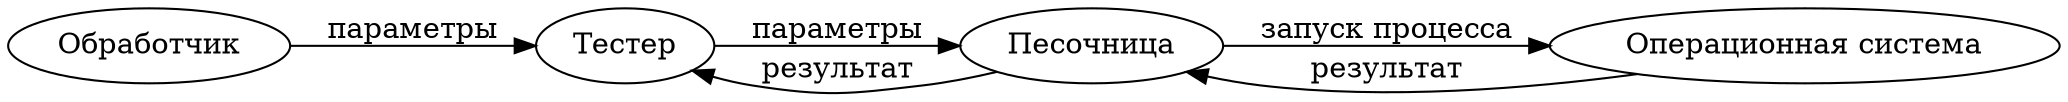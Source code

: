 digraph sandbox
{
    rankdir="LR";

    worker[label="Обработчик"];
    tester[label="Тестер"];
    sandbox[label="Песочница"];
    os[label="Операционная система"];

    worker->tester[label="параметры"];
    tester->sandbox[label="параметры"];
    sandbox->os[label="запуск процесса"];
    sandbox->os[label="результат",dir=back];
    tester->sandbox[label="результат",dir=back];
}
